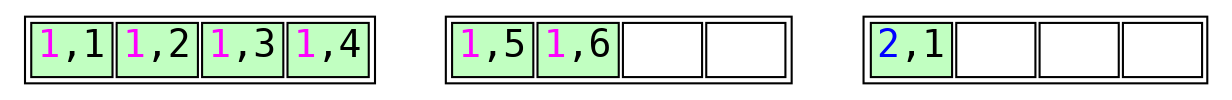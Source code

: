 // Example B-Tree graph
//
// Breadth-first order
//
// Start from root, go left to right
//
// Workflow:
//
// $ dot -T svg btree.dot -o btree.svg;

digraph nbtree {
graph [fontname = "monospace"];
node [shape = none,height=.1,fontname = "monospace",fontsize=18];
// Level 0 (leaf level)
leafnode_2[ label=<<table>
                    <tr>
                        <td bgcolor='darkseagreen1' port="t2"><font color="magenta">1</font>,1</td>
                        <td bgcolor='darkseagreen1' port="t3"><font color="magenta">1</font>,2</td>
                        <td bgcolor='darkseagreen1' port="t4"><font color="magenta">1</font>,3</td>
                        <td bgcolor='darkseagreen1' port="t4"><font color="magenta">1</font>,4</td>
                    </tr>
                </table>
               >
        ];
leafnode_3[ label=<<table>
                    <tr>
                        <td bgcolor='darkseagreen1' port="t4"><font color="magenta">1</font>,5</td>
                        <td bgcolor='darkseagreen1' port="t4"><font color="magenta">1</font>,6</td>
                        <td bgcolor='white' port="t3">   </td>
                        <td bgcolor='white' port="t3">   </td>
                    </tr>
                </table>
               >
        ];
leafnode_4[ label=<<table>
                    <tr>
                        <td bgcolor='darkseagreen1' port="t4"><font color="blue">2</font>,1</td>
                        <td bgcolor='white' port="t3">   </td>
                        <td bgcolor='white' port="t3">   </td>
                        <td bgcolor='white' port="t3">   </td>
                    </tr>
                </table>
               >
        ];
//Force alignment from root to internal to leaf levels:
//edge[style=invis];
//"rootnode":d1 -> "leafnode_2":t2
}
